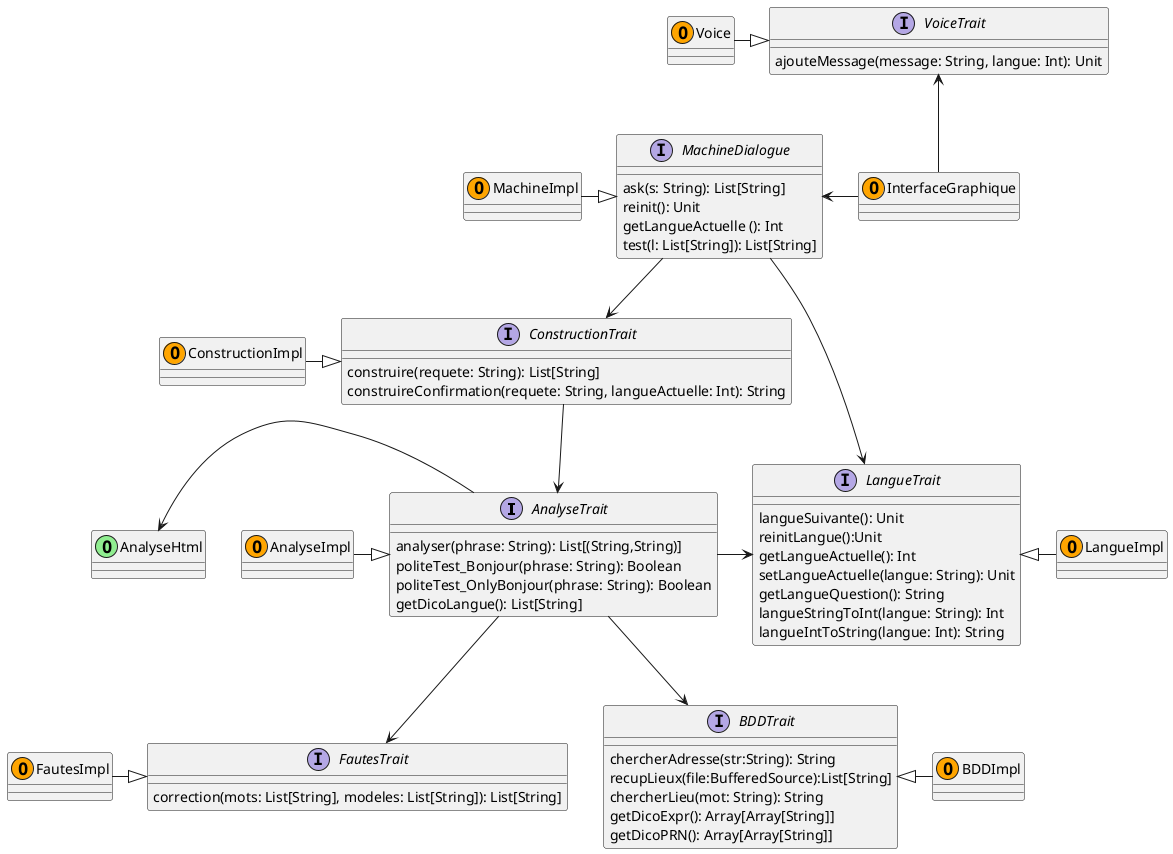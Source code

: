 @startuml Avatar

' Création des interfaces

interface AnalyseTrait{
	analyser(phrase: String): List[(String,String)]
	politeTest_Bonjour(phrase: String): Boolean
	politeTest_OnlyBonjour(phrase: String): Boolean
	getDicoLangue(): List[String]
}

interface BDDTrait{
	chercherAdresse(str:String): String
	recupLieux(file:BufferedSource):List[String]
	chercherLieu(mot: String): String
	getDicoExpr(): Array[Array[String]]
	getDicoPRN(): Array[Array[String]]
}

interface ConstructionTrait{
	construire(requete: String): List[String]
	construireConfirmation(requete: String, langueActuelle: Int): String
}

interface LangueTrait{
	langueSuivante(): Unit
	reinitLangue():Unit
 	getLangueActuelle(): Int
  	setLangueActuelle(langue: String): Unit
  	getLangueQuestion(): String
  	langueStringToInt(langue: String): Int
	langueIntToString(langue: Int): String
}

interface MachineDialogue {
	ask(s: String): List[String]
	reinit(): Unit
	getLangueActuelle (): Int 
	test(l: List[String]): List[String]
}

interface FautesTrait{
	correction(mots: List[String], modeles: List[String]): List[String]
}

interface VoiceTrait{
	ajouteMessage(message: String, langue: Int): Unit
}


' Création des objects

' Objet issu du projet Robot Web 
class AnalyseHtml <<(O,LightGreen)>> 

class AnalyseImpl <<(O,Orange)>>
class BDDImpl <<(O,Orange)>>
class ConstructionImpl <<(O,Orange)>>
class InterfaceGraphique <<(O,Orange)>>
class LangueImpl <<(O,Orange)>>
class MachineImpl <<(O,Orange)>>
class FautesImpl <<(O,Orange)>>
class Voice <<(O,Orange)>>

' Relations d'héritage
MachineImpl -|> MachineDialogue
BDDTrait <|-  BDDImpl
ConstructionImpl -|>  ConstructionTrait
AnalyseImpl -|>  AnalyseTrait
FautesImpl -|> FautesTrait
LangueTrait <|-  LangueImpl
Voice -|> VoiceTrait

' Relations d'utilisation
MachineDialogue --> ConstructionTrait
MachineDialogue <- InterfaceGraphique
VoiceTrait <-- InterfaceGraphique
ConstructionTrait --> AnalyseTrait
AnalyseTrait -> LangueTrait
AnalyseTrait --> FautesTrait
AnalyseTrait --> BDDTrait
AnalyseHtml <- AnalyseTrait
MachineDialogue --> LangueTrait

@enduml